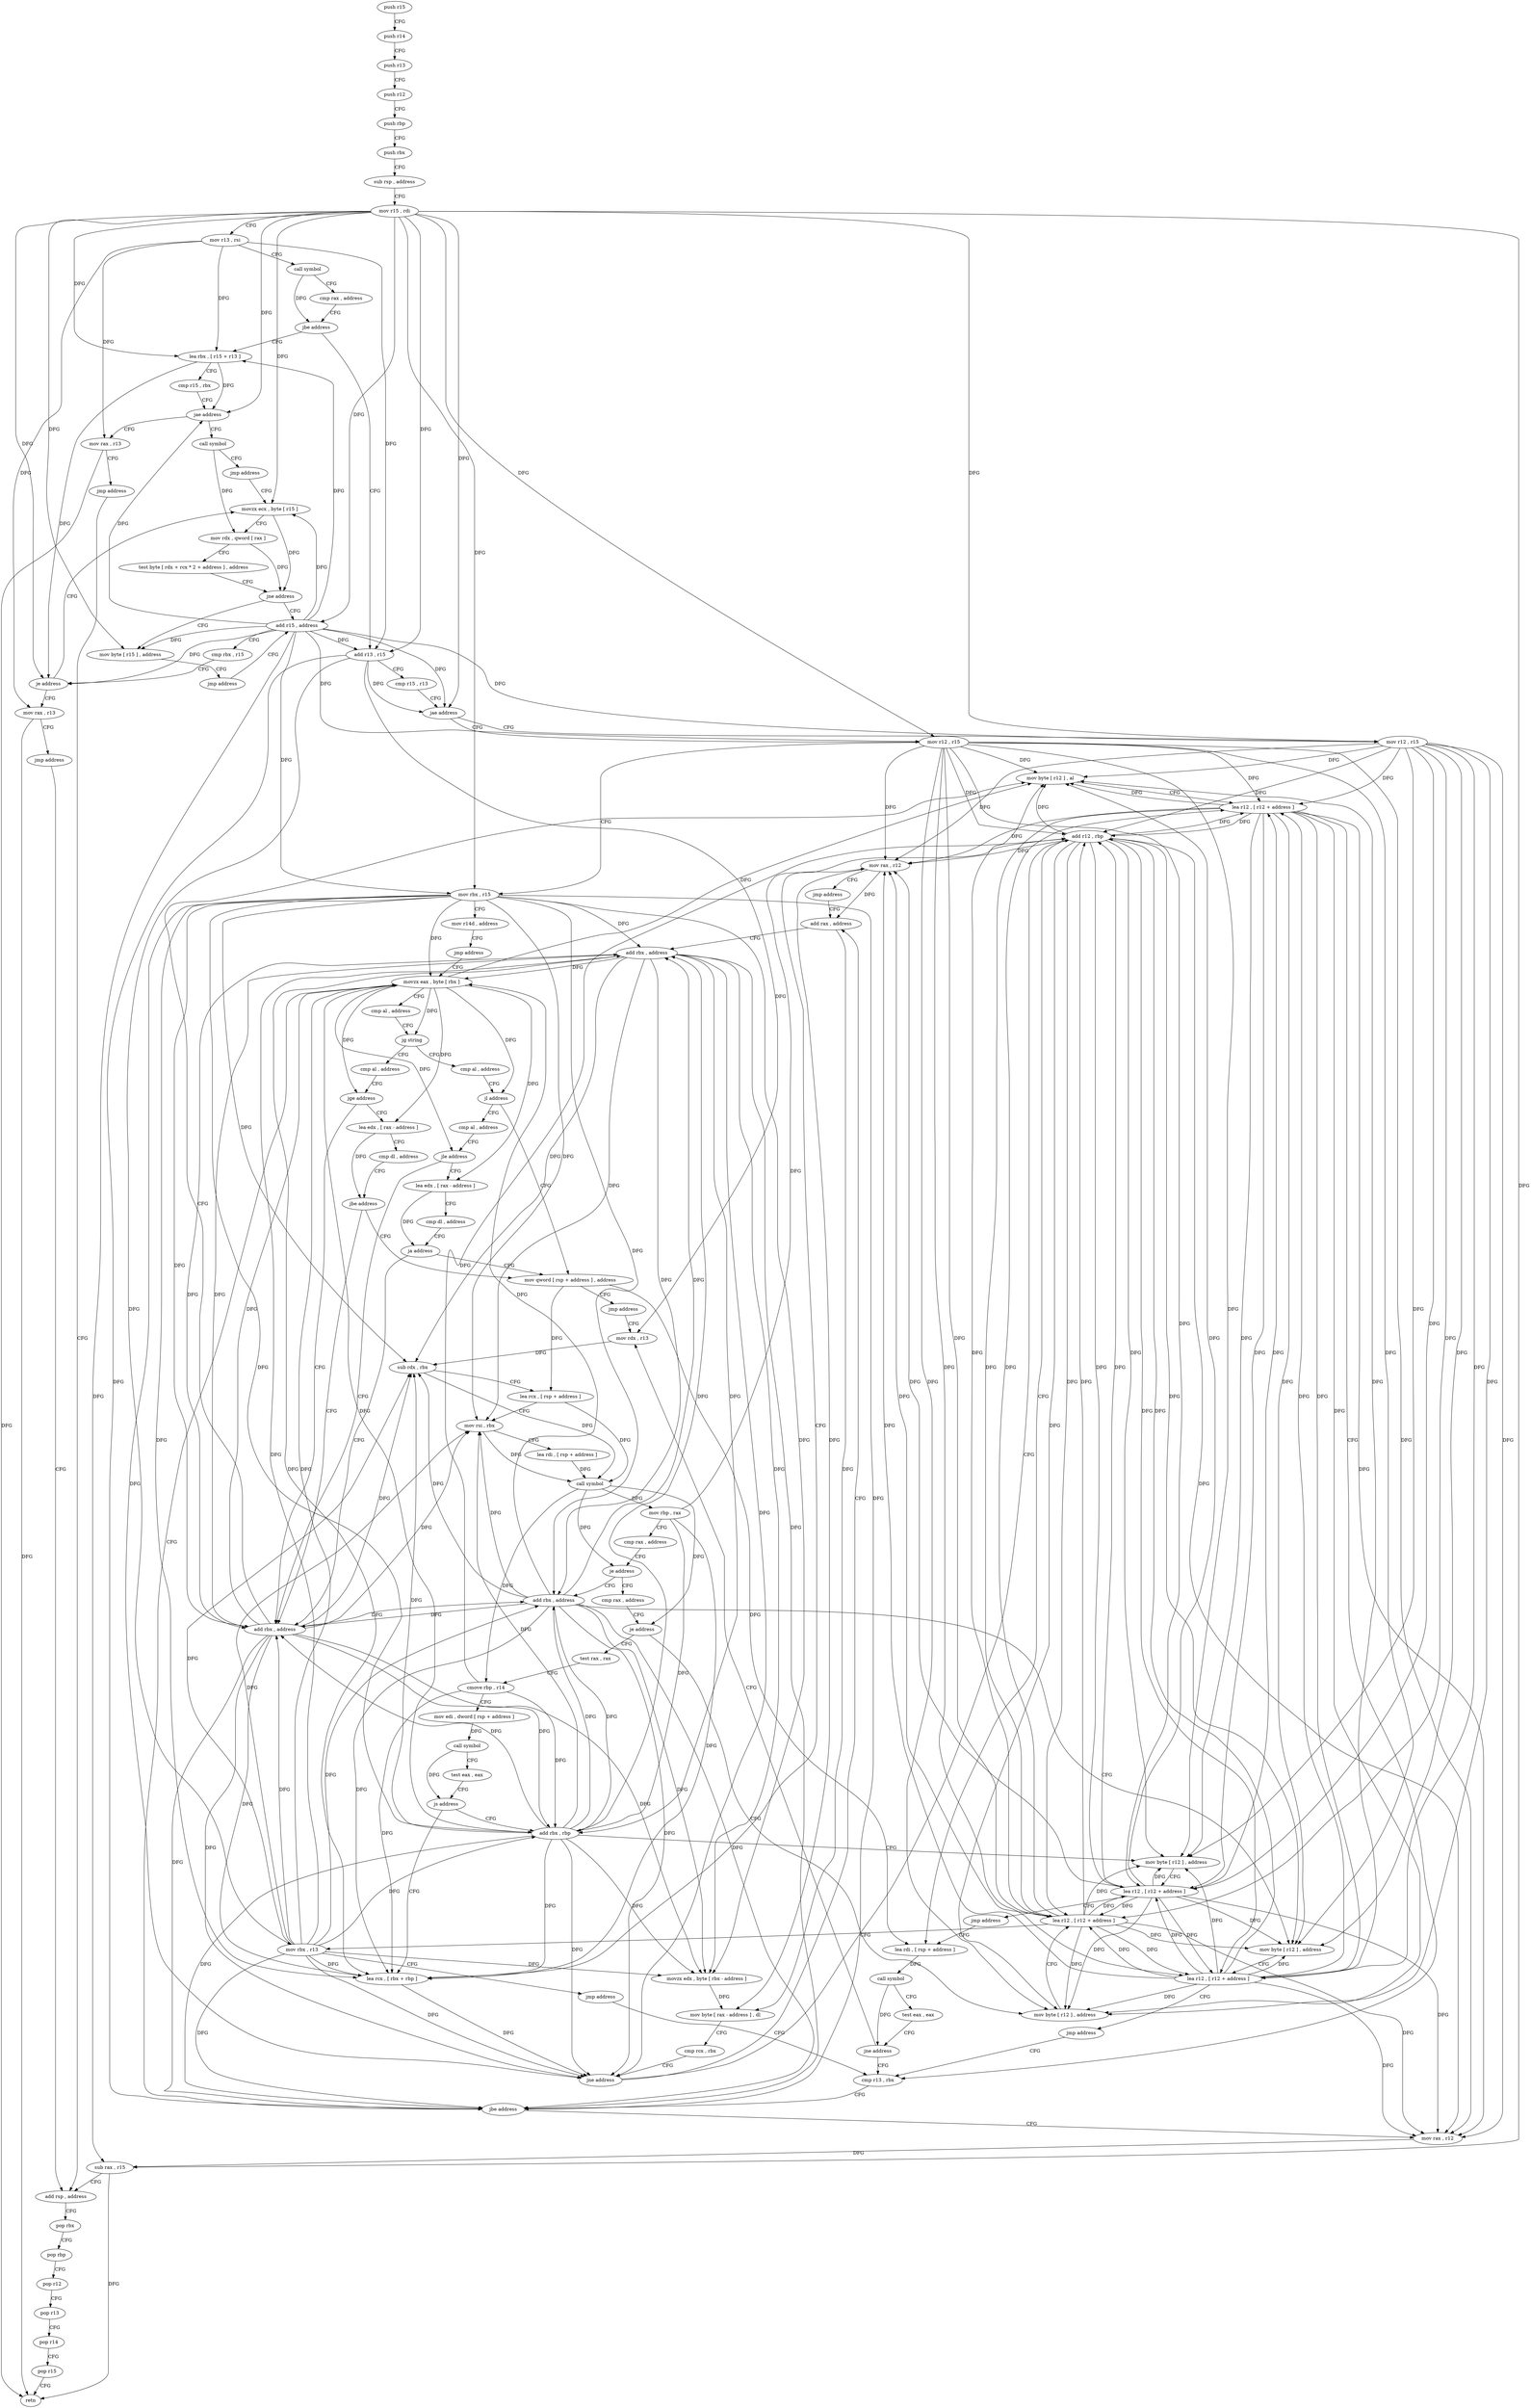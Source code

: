 digraph "func" {
"4262654" [label = "push r15" ]
"4262656" [label = "push r14" ]
"4262658" [label = "push r13" ]
"4262660" [label = "push r12" ]
"4262662" [label = "push rbp" ]
"4262663" [label = "push rbx" ]
"4262664" [label = "sub rsp , address" ]
"4262668" [label = "mov r15 , rdi" ]
"4262671" [label = "mov r13 , rsi" ]
"4262674" [label = "call symbol" ]
"4262679" [label = "cmp rax , address" ]
"4262683" [label = "jbe address" ]
"4262711" [label = "lea rbx , [ r15 + r13 ]" ]
"4262685" [label = "add r13 , r15" ]
"4262715" [label = "cmp r15 , rbx" ]
"4262718" [label = "jae address" ]
"4263011" [label = "mov rax , r13" ]
"4262724" [label = "call symbol" ]
"4262688" [label = "cmp r15 , r13" ]
"4262691" [label = "jae address" ]
"4262987" [label = "mov r12 , r15" ]
"4262697" [label = "mov r12 , r15" ]
"4263014" [label = "jmp address" ]
"4262996" [label = "add rsp , address" ]
"4262729" [label = "jmp address" ]
"4262740" [label = "movzx ecx , byte [ r15 ]" ]
"4262990" [label = "mov rax , r12" ]
"4262700" [label = "mov rbx , r15" ]
"4262703" [label = "mov r14d , address" ]
"4262709" [label = "jmp address" ]
"4262806" [label = "movzx eax , byte [ rbx ]" ]
"4263000" [label = "pop rbx" ]
"4263001" [label = "pop rbp" ]
"4263002" [label = "pop r12" ]
"4263004" [label = "pop r13" ]
"4263006" [label = "pop r14" ]
"4263008" [label = "pop r15" ]
"4263010" [label = "retn" ]
"4262744" [label = "mov rdx , qword [ rax ]" ]
"4262747" [label = "test byte [ rdx + rcx * 2 + address ] , address" ]
"4262752" [label = "jne address" ]
"4262731" [label = "add r15 , address" ]
"4262754" [label = "mov byte [ r15 ] , address" ]
"4262809" [label = "cmp al , address" ]
"4262811" [label = "jg string" ]
"4262768" [label = "cmp al , address" ]
"4262813" [label = "cmp al , address" ]
"4262735" [label = "cmp rbx , r15" ]
"4262738" [label = "je address" ]
"4262760" [label = "mov rax , r13" ]
"4262758" [label = "jmp address" ]
"4262770" [label = "jl address" ]
"4262825" [label = "mov qword [ rsp + address ] , address" ]
"4262772" [label = "cmp al , address" ]
"4262815" [label = "jge address" ]
"4262784" [label = "add rbx , address" ]
"4262817" [label = "lea edx , [ rax - address ]" ]
"4262763" [label = "jmp address" ]
"4262834" [label = "jmp address" ]
"4262904" [label = "mov rdx , r13" ]
"4262774" [label = "jle address" ]
"4262776" [label = "lea edx , [ rax - address ]" ]
"4262788" [label = "mov byte [ r12 ] , al" ]
"4262792" [label = "lea r12 , [ r12 + address ]" ]
"4262797" [label = "cmp r13 , rbx" ]
"4262820" [label = "cmp dl , address" ]
"4262823" [label = "jbe address" ]
"4262907" [label = "sub rdx , rbx" ]
"4262910" [label = "lea rcx , [ rsp + address ]" ]
"4262915" [label = "mov rsi , rbx" ]
"4262918" [label = "lea rdi , [ rsp + address ]" ]
"4262923" [label = "call symbol" ]
"4262928" [label = "mov rbp , rax" ]
"4262931" [label = "cmp rax , address" ]
"4262935" [label = "je address" ]
"4262836" [label = "add rbx , address" ]
"4262937" [label = "cmp rax , address" ]
"4262779" [label = "cmp dl , address" ]
"4262782" [label = "ja address" ]
"4262993" [label = "sub rax , r15" ]
"4262840" [label = "mov byte [ r12 ] , address" ]
"4262845" [label = "lea r12 , [ r12 + address ]" ]
"4262850" [label = "jmp address" ]
"4262941" [label = "je address" ]
"4262852" [label = "mov byte [ r12 ] , address" ]
"4262943" [label = "test rax , rax" ]
"4262800" [label = "jbe address" ]
"4262857" [label = "lea r12 , [ r12 + address ]" ]
"4262862" [label = "mov rbx , r13" ]
"4262865" [label = "jmp address" ]
"4262946" [label = "cmove rbp , r14" ]
"4262950" [label = "mov edi , dword [ rsp + address ]" ]
"4262954" [label = "call symbol" ]
"4262959" [label = "test eax , eax" ]
"4262961" [label = "js address" ]
"4262972" [label = "add rbx , rbp" ]
"4262963" [label = "lea rcx , [ rbx + rbp ]" ]
"4262975" [label = "mov byte [ r12 ] , address" ]
"4262980" [label = "lea r12 , [ r12 + address ]" ]
"4262985" [label = "jmp address" ]
"4262890" [label = "lea rdi , [ rsp + address ]" ]
"4262967" [label = "mov rax , r12" ]
"4262970" [label = "jmp address" ]
"4262867" [label = "add rax , address" ]
"4262895" [label = "call symbol" ]
"4262900" [label = "test eax , eax" ]
"4262902" [label = "jne address" ]
"4262871" [label = "add rbx , address" ]
"4262875" [label = "movzx edx , byte [ rbx - address ]" ]
"4262879" [label = "mov byte [ rax - address ] , dl" ]
"4262882" [label = "cmp rcx , rbx" ]
"4262885" [label = "jne address" ]
"4262887" [label = "add r12 , rbp" ]
"4262654" -> "4262656" [ label = "CFG" ]
"4262656" -> "4262658" [ label = "CFG" ]
"4262658" -> "4262660" [ label = "CFG" ]
"4262660" -> "4262662" [ label = "CFG" ]
"4262662" -> "4262663" [ label = "CFG" ]
"4262663" -> "4262664" [ label = "CFG" ]
"4262664" -> "4262668" [ label = "CFG" ]
"4262668" -> "4262671" [ label = "CFG" ]
"4262668" -> "4262711" [ label = "DFG" ]
"4262668" -> "4262718" [ label = "DFG" ]
"4262668" -> "4262685" [ label = "DFG" ]
"4262668" -> "4262691" [ label = "DFG" ]
"4262668" -> "4262987" [ label = "DFG" ]
"4262668" -> "4262697" [ label = "DFG" ]
"4262668" -> "4262700" [ label = "DFG" ]
"4262668" -> "4262740" [ label = "DFG" ]
"4262668" -> "4262993" [ label = "DFG" ]
"4262668" -> "4262731" [ label = "DFG" ]
"4262668" -> "4262738" [ label = "DFG" ]
"4262668" -> "4262754" [ label = "DFG" ]
"4262671" -> "4262674" [ label = "CFG" ]
"4262671" -> "4262711" [ label = "DFG" ]
"4262671" -> "4262685" [ label = "DFG" ]
"4262671" -> "4263011" [ label = "DFG" ]
"4262671" -> "4262760" [ label = "DFG" ]
"4262674" -> "4262679" [ label = "CFG" ]
"4262674" -> "4262683" [ label = "DFG" ]
"4262679" -> "4262683" [ label = "CFG" ]
"4262683" -> "4262711" [ label = "CFG" ]
"4262683" -> "4262685" [ label = "CFG" ]
"4262711" -> "4262715" [ label = "CFG" ]
"4262711" -> "4262718" [ label = "DFG" ]
"4262711" -> "4262738" [ label = "DFG" ]
"4262685" -> "4262688" [ label = "CFG" ]
"4262685" -> "4262691" [ label = "DFG" ]
"4262685" -> "4262904" [ label = "DFG" ]
"4262685" -> "4262800" [ label = "DFG" ]
"4262685" -> "4262862" [ label = "DFG" ]
"4262715" -> "4262718" [ label = "CFG" ]
"4262718" -> "4263011" [ label = "CFG" ]
"4262718" -> "4262724" [ label = "CFG" ]
"4263011" -> "4263014" [ label = "CFG" ]
"4263011" -> "4263010" [ label = "DFG" ]
"4262724" -> "4262729" [ label = "CFG" ]
"4262724" -> "4262744" [ label = "DFG" ]
"4262688" -> "4262691" [ label = "CFG" ]
"4262691" -> "4262987" [ label = "CFG" ]
"4262691" -> "4262697" [ label = "CFG" ]
"4262987" -> "4262990" [ label = "DFG" ]
"4262987" -> "4262788" [ label = "DFG" ]
"4262987" -> "4262792" [ label = "DFG" ]
"4262987" -> "4262840" [ label = "DFG" ]
"4262987" -> "4262845" [ label = "DFG" ]
"4262987" -> "4262852" [ label = "DFG" ]
"4262987" -> "4262857" [ label = "DFG" ]
"4262987" -> "4262975" [ label = "DFG" ]
"4262987" -> "4262980" [ label = "DFG" ]
"4262987" -> "4262967" [ label = "DFG" ]
"4262987" -> "4262887" [ label = "DFG" ]
"4262697" -> "4262700" [ label = "CFG" ]
"4262697" -> "4262990" [ label = "DFG" ]
"4262697" -> "4262788" [ label = "DFG" ]
"4262697" -> "4262792" [ label = "DFG" ]
"4262697" -> "4262840" [ label = "DFG" ]
"4262697" -> "4262845" [ label = "DFG" ]
"4262697" -> "4262852" [ label = "DFG" ]
"4262697" -> "4262857" [ label = "DFG" ]
"4262697" -> "4262975" [ label = "DFG" ]
"4262697" -> "4262980" [ label = "DFG" ]
"4262697" -> "4262967" [ label = "DFG" ]
"4262697" -> "4262887" [ label = "DFG" ]
"4263014" -> "4262996" [ label = "CFG" ]
"4262996" -> "4263000" [ label = "CFG" ]
"4262729" -> "4262740" [ label = "CFG" ]
"4262740" -> "4262744" [ label = "CFG" ]
"4262740" -> "4262752" [ label = "DFG" ]
"4262990" -> "4262993" [ label = "DFG" ]
"4262700" -> "4262703" [ label = "CFG" ]
"4262700" -> "4262806" [ label = "DFG" ]
"4262700" -> "4262784" [ label = "DFG" ]
"4262700" -> "4262907" [ label = "DFG" ]
"4262700" -> "4262915" [ label = "DFG" ]
"4262700" -> "4262800" [ label = "DFG" ]
"4262700" -> "4262836" [ label = "DFG" ]
"4262700" -> "4262972" [ label = "DFG" ]
"4262700" -> "4262963" [ label = "DFG" ]
"4262700" -> "4262871" [ label = "DFG" ]
"4262700" -> "4262875" [ label = "DFG" ]
"4262700" -> "4262885" [ label = "DFG" ]
"4262703" -> "4262709" [ label = "CFG" ]
"4262709" -> "4262806" [ label = "CFG" ]
"4262806" -> "4262809" [ label = "CFG" ]
"4262806" -> "4262811" [ label = "DFG" ]
"4262806" -> "4262770" [ label = "DFG" ]
"4262806" -> "4262815" [ label = "DFG" ]
"4262806" -> "4262774" [ label = "DFG" ]
"4262806" -> "4262788" [ label = "DFG" ]
"4262806" -> "4262817" [ label = "DFG" ]
"4262806" -> "4262776" [ label = "DFG" ]
"4263000" -> "4263001" [ label = "CFG" ]
"4263001" -> "4263002" [ label = "CFG" ]
"4263002" -> "4263004" [ label = "CFG" ]
"4263004" -> "4263006" [ label = "CFG" ]
"4263006" -> "4263008" [ label = "CFG" ]
"4263008" -> "4263010" [ label = "CFG" ]
"4262744" -> "4262747" [ label = "CFG" ]
"4262744" -> "4262752" [ label = "DFG" ]
"4262747" -> "4262752" [ label = "CFG" ]
"4262752" -> "4262731" [ label = "CFG" ]
"4262752" -> "4262754" [ label = "CFG" ]
"4262731" -> "4262735" [ label = "CFG" ]
"4262731" -> "4262685" [ label = "DFG" ]
"4262731" -> "4262987" [ label = "DFG" ]
"4262731" -> "4262697" [ label = "DFG" ]
"4262731" -> "4262700" [ label = "DFG" ]
"4262731" -> "4262740" [ label = "DFG" ]
"4262731" -> "4262993" [ label = "DFG" ]
"4262731" -> "4262711" [ label = "DFG" ]
"4262731" -> "4262718" [ label = "DFG" ]
"4262731" -> "4262691" [ label = "DFG" ]
"4262731" -> "4262738" [ label = "DFG" ]
"4262731" -> "4262754" [ label = "DFG" ]
"4262754" -> "4262758" [ label = "CFG" ]
"4262809" -> "4262811" [ label = "CFG" ]
"4262811" -> "4262768" [ label = "CFG" ]
"4262811" -> "4262813" [ label = "CFG" ]
"4262768" -> "4262770" [ label = "CFG" ]
"4262813" -> "4262815" [ label = "CFG" ]
"4262735" -> "4262738" [ label = "CFG" ]
"4262738" -> "4262760" [ label = "CFG" ]
"4262738" -> "4262740" [ label = "CFG" ]
"4262760" -> "4262763" [ label = "CFG" ]
"4262760" -> "4263010" [ label = "DFG" ]
"4262758" -> "4262731" [ label = "CFG" ]
"4262770" -> "4262825" [ label = "CFG" ]
"4262770" -> "4262772" [ label = "CFG" ]
"4262825" -> "4262834" [ label = "CFG" ]
"4262825" -> "4262910" [ label = "DFG" ]
"4262825" -> "4262890" [ label = "DFG" ]
"4262772" -> "4262774" [ label = "CFG" ]
"4262815" -> "4262784" [ label = "CFG" ]
"4262815" -> "4262817" [ label = "CFG" ]
"4262784" -> "4262788" [ label = "CFG" ]
"4262784" -> "4262806" [ label = "DFG" ]
"4262784" -> "4262907" [ label = "DFG" ]
"4262784" -> "4262915" [ label = "DFG" ]
"4262784" -> "4262800" [ label = "DFG" ]
"4262784" -> "4262836" [ label = "DFG" ]
"4262784" -> "4262972" [ label = "DFG" ]
"4262784" -> "4262963" [ label = "DFG" ]
"4262784" -> "4262871" [ label = "DFG" ]
"4262784" -> "4262875" [ label = "DFG" ]
"4262784" -> "4262885" [ label = "DFG" ]
"4262817" -> "4262820" [ label = "CFG" ]
"4262817" -> "4262823" [ label = "DFG" ]
"4262763" -> "4262996" [ label = "CFG" ]
"4262834" -> "4262904" [ label = "CFG" ]
"4262904" -> "4262907" [ label = "DFG" ]
"4262774" -> "4262784" [ label = "CFG" ]
"4262774" -> "4262776" [ label = "CFG" ]
"4262776" -> "4262779" [ label = "CFG" ]
"4262776" -> "4262782" [ label = "DFG" ]
"4262788" -> "4262792" [ label = "CFG" ]
"4262792" -> "4262797" [ label = "CFG" ]
"4262792" -> "4262990" [ label = "DFG" ]
"4262792" -> "4262788" [ label = "DFG" ]
"4262792" -> "4262840" [ label = "DFG" ]
"4262792" -> "4262845" [ label = "DFG" ]
"4262792" -> "4262852" [ label = "DFG" ]
"4262792" -> "4262857" [ label = "DFG" ]
"4262792" -> "4262975" [ label = "DFG" ]
"4262792" -> "4262980" [ label = "DFG" ]
"4262792" -> "4262967" [ label = "DFG" ]
"4262792" -> "4262887" [ label = "DFG" ]
"4262797" -> "4262800" [ label = "CFG" ]
"4262820" -> "4262823" [ label = "CFG" ]
"4262823" -> "4262784" [ label = "CFG" ]
"4262823" -> "4262825" [ label = "CFG" ]
"4262907" -> "4262910" [ label = "CFG" ]
"4262907" -> "4262923" [ label = "DFG" ]
"4262910" -> "4262915" [ label = "CFG" ]
"4262910" -> "4262923" [ label = "DFG" ]
"4262915" -> "4262918" [ label = "CFG" ]
"4262915" -> "4262923" [ label = "DFG" ]
"4262918" -> "4262923" [ label = "DFG" ]
"4262923" -> "4262928" [ label = "DFG" ]
"4262923" -> "4262935" [ label = "DFG" ]
"4262923" -> "4262941" [ label = "DFG" ]
"4262923" -> "4262946" [ label = "DFG" ]
"4262928" -> "4262931" [ label = "CFG" ]
"4262928" -> "4262972" [ label = "DFG" ]
"4262928" -> "4262963" [ label = "DFG" ]
"4262928" -> "4262887" [ label = "DFG" ]
"4262931" -> "4262935" [ label = "CFG" ]
"4262935" -> "4262836" [ label = "CFG" ]
"4262935" -> "4262937" [ label = "CFG" ]
"4262836" -> "4262840" [ label = "CFG" ]
"4262836" -> "4262806" [ label = "DFG" ]
"4262836" -> "4262784" [ label = "DFG" ]
"4262836" -> "4262907" [ label = "DFG" ]
"4262836" -> "4262915" [ label = "DFG" ]
"4262836" -> "4262800" [ label = "DFG" ]
"4262836" -> "4262972" [ label = "DFG" ]
"4262836" -> "4262963" [ label = "DFG" ]
"4262836" -> "4262871" [ label = "DFG" ]
"4262836" -> "4262875" [ label = "DFG" ]
"4262836" -> "4262885" [ label = "DFG" ]
"4262937" -> "4262941" [ label = "CFG" ]
"4262779" -> "4262782" [ label = "CFG" ]
"4262782" -> "4262825" [ label = "CFG" ]
"4262782" -> "4262784" [ label = "CFG" ]
"4262993" -> "4262996" [ label = "CFG" ]
"4262993" -> "4263010" [ label = "DFG" ]
"4262840" -> "4262845" [ label = "CFG" ]
"4262845" -> "4262850" [ label = "CFG" ]
"4262845" -> "4262990" [ label = "DFG" ]
"4262845" -> "4262792" [ label = "DFG" ]
"4262845" -> "4262840" [ label = "DFG" ]
"4262845" -> "4262788" [ label = "DFG" ]
"4262845" -> "4262852" [ label = "DFG" ]
"4262845" -> "4262857" [ label = "DFG" ]
"4262845" -> "4262975" [ label = "DFG" ]
"4262845" -> "4262980" [ label = "DFG" ]
"4262845" -> "4262967" [ label = "DFG" ]
"4262845" -> "4262887" [ label = "DFG" ]
"4262850" -> "4262797" [ label = "CFG" ]
"4262941" -> "4262852" [ label = "CFG" ]
"4262941" -> "4262943" [ label = "CFG" ]
"4262852" -> "4262857" [ label = "CFG" ]
"4262943" -> "4262946" [ label = "CFG" ]
"4262800" -> "4262990" [ label = "CFG" ]
"4262800" -> "4262806" [ label = "CFG" ]
"4262857" -> "4262862" [ label = "CFG" ]
"4262857" -> "4262990" [ label = "DFG" ]
"4262857" -> "4262792" [ label = "DFG" ]
"4262857" -> "4262840" [ label = "DFG" ]
"4262857" -> "4262845" [ label = "DFG" ]
"4262857" -> "4262852" [ label = "DFG" ]
"4262857" -> "4262788" [ label = "DFG" ]
"4262857" -> "4262975" [ label = "DFG" ]
"4262857" -> "4262980" [ label = "DFG" ]
"4262857" -> "4262967" [ label = "DFG" ]
"4262857" -> "4262887" [ label = "DFG" ]
"4262862" -> "4262865" [ label = "CFG" ]
"4262862" -> "4262806" [ label = "DFG" ]
"4262862" -> "4262784" [ label = "DFG" ]
"4262862" -> "4262907" [ label = "DFG" ]
"4262862" -> "4262915" [ label = "DFG" ]
"4262862" -> "4262800" [ label = "DFG" ]
"4262862" -> "4262836" [ label = "DFG" ]
"4262862" -> "4262972" [ label = "DFG" ]
"4262862" -> "4262963" [ label = "DFG" ]
"4262862" -> "4262871" [ label = "DFG" ]
"4262862" -> "4262875" [ label = "DFG" ]
"4262862" -> "4262885" [ label = "DFG" ]
"4262865" -> "4262797" [ label = "CFG" ]
"4262946" -> "4262950" [ label = "CFG" ]
"4262946" -> "4262972" [ label = "DFG" ]
"4262946" -> "4262963" [ label = "DFG" ]
"4262946" -> "4262887" [ label = "DFG" ]
"4262950" -> "4262954" [ label = "DFG" ]
"4262954" -> "4262959" [ label = "CFG" ]
"4262954" -> "4262961" [ label = "DFG" ]
"4262959" -> "4262961" [ label = "CFG" ]
"4262961" -> "4262972" [ label = "CFG" ]
"4262961" -> "4262963" [ label = "CFG" ]
"4262972" -> "4262975" [ label = "CFG" ]
"4262972" -> "4262806" [ label = "DFG" ]
"4262972" -> "4262784" [ label = "DFG" ]
"4262972" -> "4262907" [ label = "DFG" ]
"4262972" -> "4262915" [ label = "DFG" ]
"4262972" -> "4262800" [ label = "DFG" ]
"4262972" -> "4262836" [ label = "DFG" ]
"4262972" -> "4262963" [ label = "DFG" ]
"4262972" -> "4262871" [ label = "DFG" ]
"4262972" -> "4262875" [ label = "DFG" ]
"4262972" -> "4262885" [ label = "DFG" ]
"4262963" -> "4262967" [ label = "CFG" ]
"4262963" -> "4262885" [ label = "DFG" ]
"4262975" -> "4262980" [ label = "CFG" ]
"4262980" -> "4262985" [ label = "CFG" ]
"4262980" -> "4262990" [ label = "DFG" ]
"4262980" -> "4262792" [ label = "DFG" ]
"4262980" -> "4262840" [ label = "DFG" ]
"4262980" -> "4262845" [ label = "DFG" ]
"4262980" -> "4262852" [ label = "DFG" ]
"4262980" -> "4262857" [ label = "DFG" ]
"4262980" -> "4262975" [ label = "DFG" ]
"4262980" -> "4262788" [ label = "DFG" ]
"4262980" -> "4262967" [ label = "DFG" ]
"4262980" -> "4262887" [ label = "DFG" ]
"4262985" -> "4262890" [ label = "CFG" ]
"4262890" -> "4262895" [ label = "DFG" ]
"4262967" -> "4262970" [ label = "CFG" ]
"4262967" -> "4262867" [ label = "DFG" ]
"4262967" -> "4262879" [ label = "DFG" ]
"4262970" -> "4262867" [ label = "CFG" ]
"4262867" -> "4262871" [ label = "CFG" ]
"4262867" -> "4262879" [ label = "DFG" ]
"4262895" -> "4262900" [ label = "CFG" ]
"4262895" -> "4262902" [ label = "DFG" ]
"4262900" -> "4262902" [ label = "CFG" ]
"4262902" -> "4262797" [ label = "CFG" ]
"4262902" -> "4262904" [ label = "CFG" ]
"4262871" -> "4262875" [ label = "DFG" ]
"4262871" -> "4262806" [ label = "DFG" ]
"4262871" -> "4262784" [ label = "DFG" ]
"4262871" -> "4262907" [ label = "DFG" ]
"4262871" -> "4262915" [ label = "DFG" ]
"4262871" -> "4262800" [ label = "DFG" ]
"4262871" -> "4262836" [ label = "DFG" ]
"4262871" -> "4262972" [ label = "DFG" ]
"4262871" -> "4262963" [ label = "DFG" ]
"4262871" -> "4262885" [ label = "DFG" ]
"4262875" -> "4262879" [ label = "DFG" ]
"4262879" -> "4262882" [ label = "CFG" ]
"4262882" -> "4262885" [ label = "CFG" ]
"4262885" -> "4262867" [ label = "CFG" ]
"4262885" -> "4262887" [ label = "CFG" ]
"4262887" -> "4262890" [ label = "CFG" ]
"4262887" -> "4262990" [ label = "DFG" ]
"4262887" -> "4262792" [ label = "DFG" ]
"4262887" -> "4262840" [ label = "DFG" ]
"4262887" -> "4262845" [ label = "DFG" ]
"4262887" -> "4262852" [ label = "DFG" ]
"4262887" -> "4262857" [ label = "DFG" ]
"4262887" -> "4262975" [ label = "DFG" ]
"4262887" -> "4262980" [ label = "DFG" ]
"4262887" -> "4262967" [ label = "DFG" ]
"4262887" -> "4262788" [ label = "DFG" ]
}
